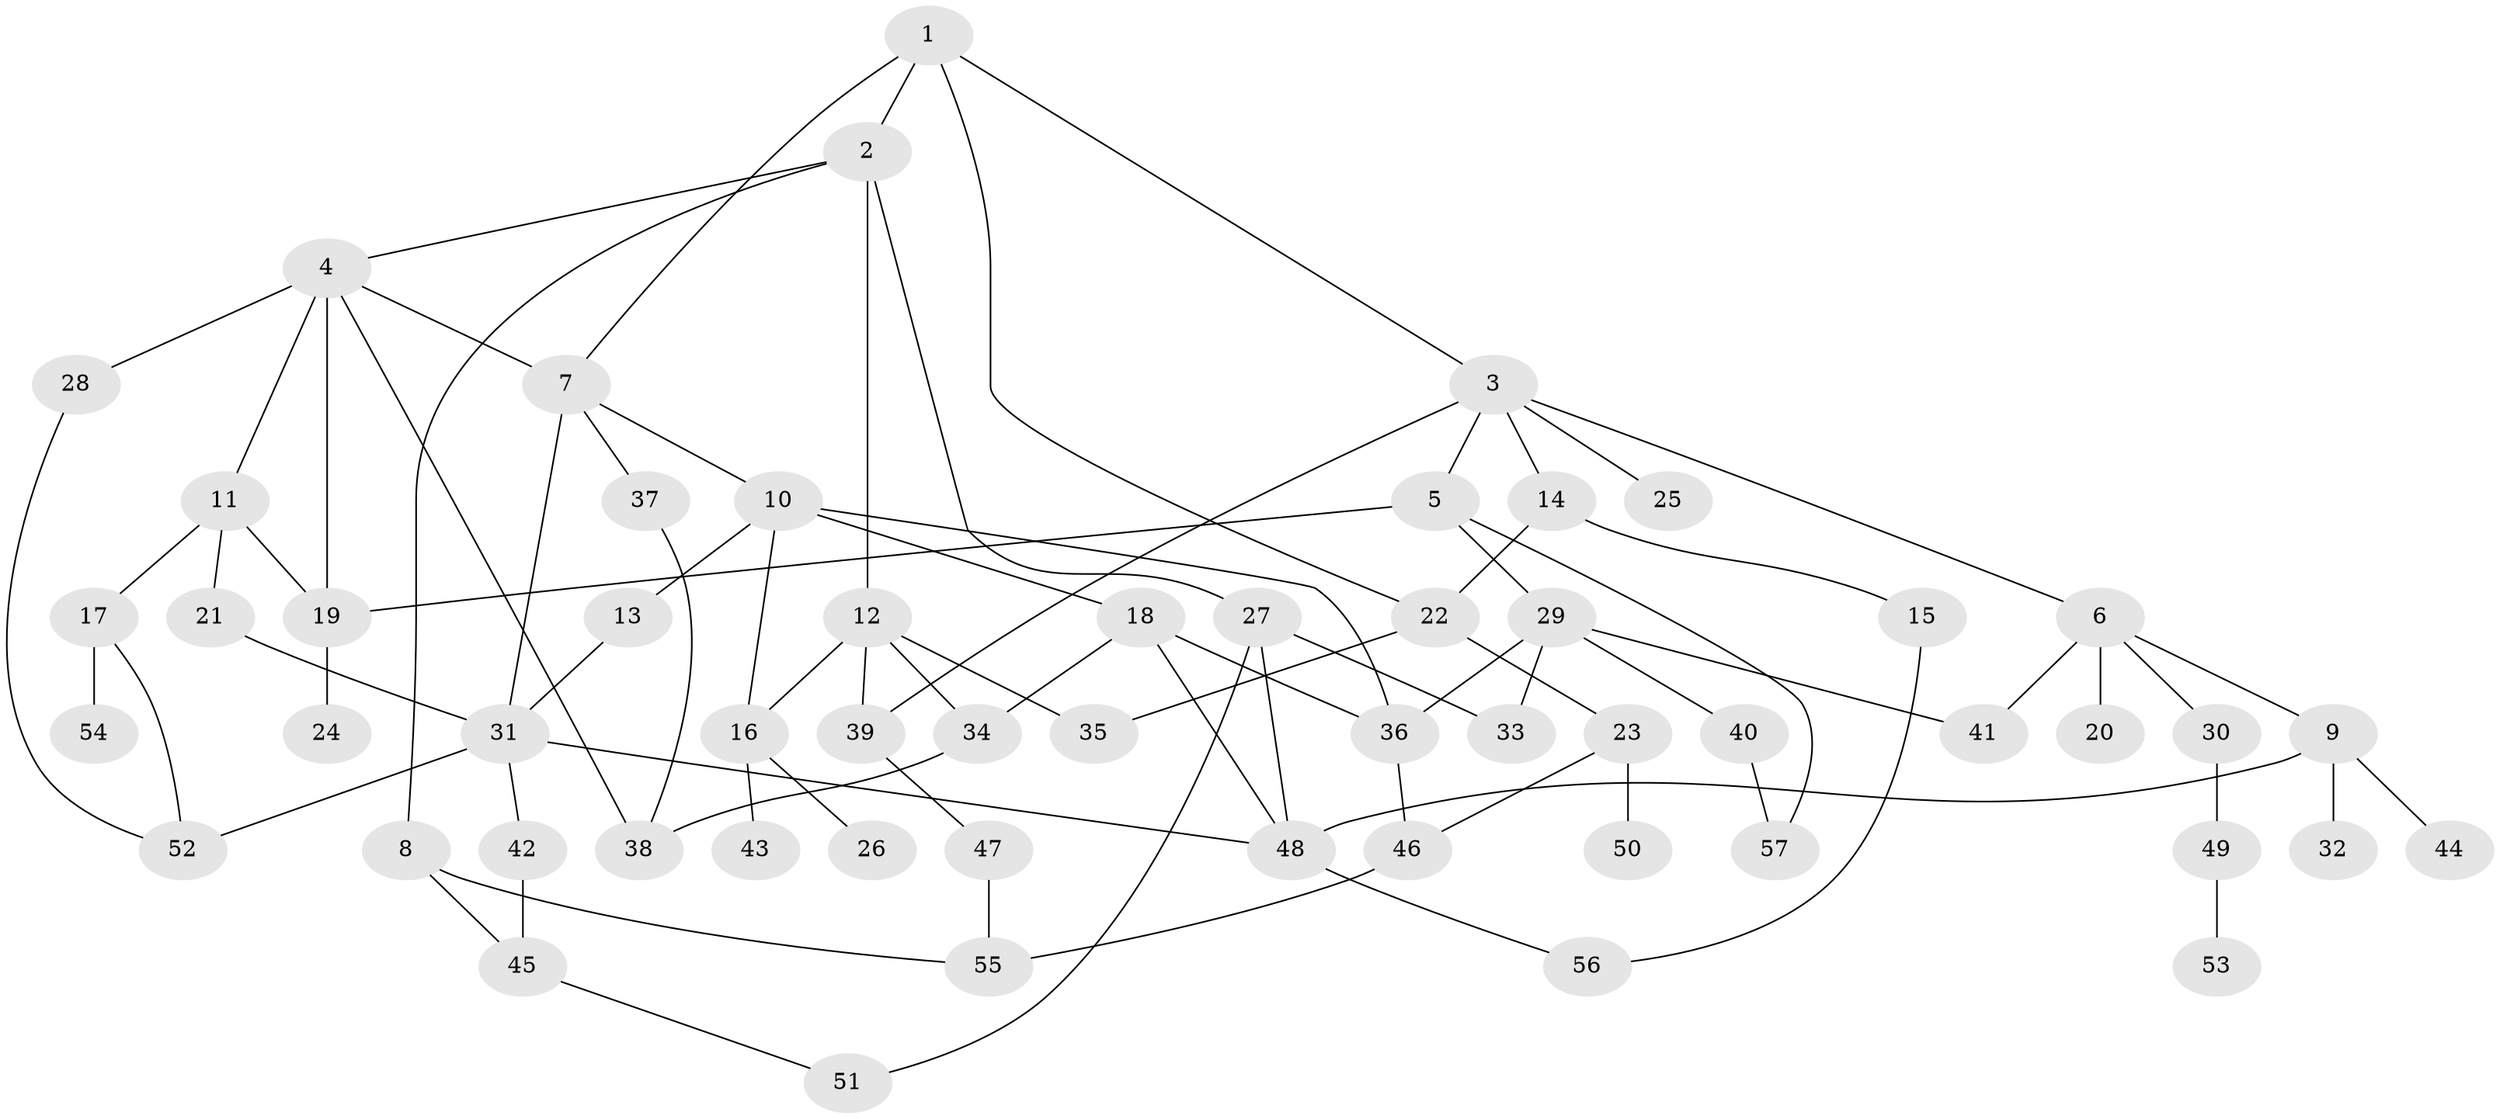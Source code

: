 // Generated by graph-tools (version 1.1) at 2025/49/03/09/25 03:49:19]
// undirected, 57 vertices, 84 edges
graph export_dot {
graph [start="1"]
  node [color=gray90,style=filled];
  1;
  2;
  3;
  4;
  5;
  6;
  7;
  8;
  9;
  10;
  11;
  12;
  13;
  14;
  15;
  16;
  17;
  18;
  19;
  20;
  21;
  22;
  23;
  24;
  25;
  26;
  27;
  28;
  29;
  30;
  31;
  32;
  33;
  34;
  35;
  36;
  37;
  38;
  39;
  40;
  41;
  42;
  43;
  44;
  45;
  46;
  47;
  48;
  49;
  50;
  51;
  52;
  53;
  54;
  55;
  56;
  57;
  1 -- 2;
  1 -- 3;
  1 -- 22;
  1 -- 7;
  2 -- 4;
  2 -- 8;
  2 -- 12;
  2 -- 27;
  3 -- 5;
  3 -- 6;
  3 -- 14;
  3 -- 25;
  3 -- 39;
  4 -- 7;
  4 -- 11;
  4 -- 28;
  4 -- 19;
  4 -- 38;
  5 -- 29;
  5 -- 57;
  5 -- 19;
  6 -- 9;
  6 -- 20;
  6 -- 30;
  6 -- 41;
  7 -- 10;
  7 -- 31;
  7 -- 37;
  8 -- 45;
  8 -- 55;
  9 -- 32;
  9 -- 44;
  9 -- 48;
  10 -- 13;
  10 -- 18;
  10 -- 36;
  10 -- 16;
  11 -- 17;
  11 -- 19;
  11 -- 21;
  12 -- 16;
  12 -- 35;
  12 -- 39;
  12 -- 34;
  13 -- 31;
  14 -- 15;
  14 -- 22;
  15 -- 56;
  16 -- 26;
  16 -- 43;
  17 -- 54;
  17 -- 52;
  18 -- 34;
  18 -- 36;
  18 -- 48;
  19 -- 24;
  21 -- 31;
  22 -- 23;
  22 -- 35;
  23 -- 50;
  23 -- 46;
  27 -- 33;
  27 -- 51;
  27 -- 48;
  28 -- 52;
  29 -- 36;
  29 -- 40;
  29 -- 41;
  29 -- 33;
  30 -- 49;
  31 -- 42;
  31 -- 48;
  31 -- 52;
  34 -- 38;
  36 -- 46;
  37 -- 38;
  39 -- 47;
  40 -- 57;
  42 -- 45;
  45 -- 51;
  46 -- 55;
  47 -- 55;
  48 -- 56;
  49 -- 53;
}
